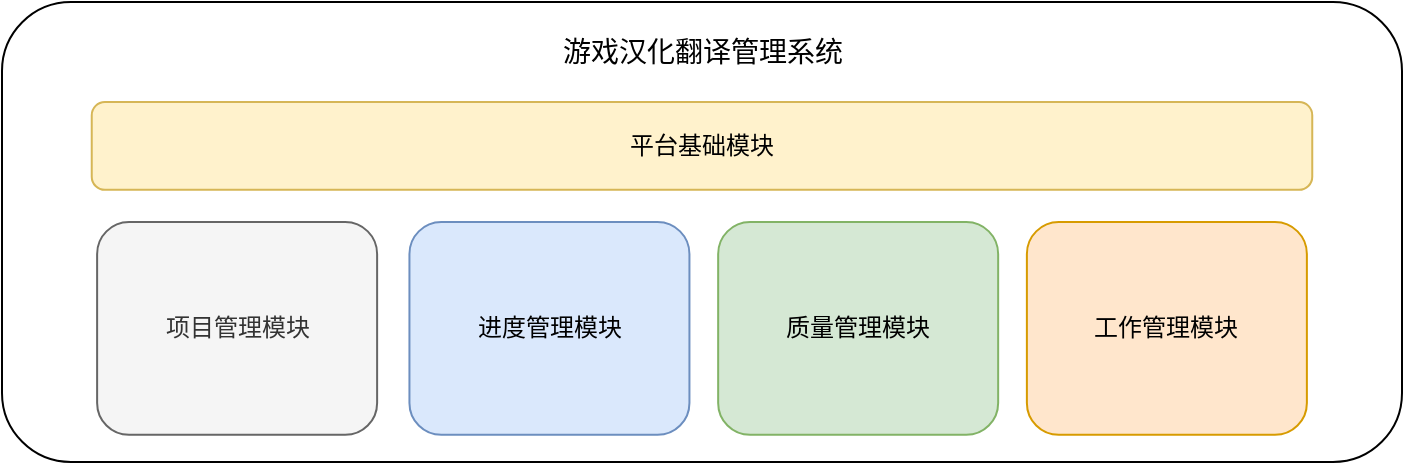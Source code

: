 <mxfile version="24.3.1" type="github">
  <diagram name="第 1 页" id="yD5oL04kpRb094ojWVLJ">
    <mxGraphModel dx="1094" dy="577" grid="1" gridSize="10" guides="1" tooltips="1" connect="1" arrows="1" fold="1" page="1" pageScale="1" pageWidth="827" pageHeight="1169" math="0" shadow="0">
      <root>
        <mxCell id="0" />
        <mxCell id="1" parent="0" />
        <mxCell id="NIBuFautabw_xoyIBmog-1" value="" style="group" vertex="1" connectable="0" parent="1">
          <mxGeometry x="30" y="30" width="700" height="230" as="geometry" />
        </mxCell>
        <mxCell id="zvsq0e2OFHEPThGRjLgI-11" value="" style="rounded=1;whiteSpace=wrap;html=1;" parent="NIBuFautabw_xoyIBmog-1" vertex="1">
          <mxGeometry width="700.0" height="230.0" as="geometry" />
        </mxCell>
        <mxCell id="zvsq0e2OFHEPThGRjLgI-12" value="平台基础模块" style="rounded=1;whiteSpace=wrap;html=1;fillColor=#fff2cc;strokeColor=#d6b656;" parent="NIBuFautabw_xoyIBmog-1" vertex="1">
          <mxGeometry x="44.872" y="49.996" width="610.256" height="43.909" as="geometry" />
        </mxCell>
        <mxCell id="zvsq0e2OFHEPThGRjLgI-13" value="项目管理模块" style="rounded=1;whiteSpace=wrap;html=1;fillColor=#f5f5f5;fontColor=#333333;strokeColor=#666666;horizontal=1;" parent="NIBuFautabw_xoyIBmog-1" vertex="1">
          <mxGeometry x="47.56" y="110" width="140" height="106.41" as="geometry" />
        </mxCell>
        <mxCell id="zvsq0e2OFHEPThGRjLgI-17" value="进度管理模块" style="rounded=1;whiteSpace=wrap;html=1;fillColor=#dae8fc;strokeColor=#6c8ebf;horizontal=1;" parent="NIBuFautabw_xoyIBmog-1" vertex="1">
          <mxGeometry x="203.72" y="110" width="140" height="106.41" as="geometry" />
        </mxCell>
        <mxCell id="zvsq0e2OFHEPThGRjLgI-18" value="质量管理模块" style="rounded=1;whiteSpace=wrap;html=1;fillColor=#d5e8d4;strokeColor=#82b366;horizontal=1;" parent="NIBuFautabw_xoyIBmog-1" vertex="1">
          <mxGeometry x="358.08" y="110" width="140" height="106.41" as="geometry" />
        </mxCell>
        <mxCell id="zvsq0e2OFHEPThGRjLgI-19" value="工作管理模块" style="rounded=1;whiteSpace=wrap;html=1;fillColor=#ffe6cc;strokeColor=#d79b00;horizontal=1;" parent="NIBuFautabw_xoyIBmog-1" vertex="1">
          <mxGeometry x="512.44" y="110" width="140" height="106.41" as="geometry" />
        </mxCell>
        <mxCell id="zvsq0e2OFHEPThGRjLgI-20" value="&lt;span style=&quot;font-size:10.5pt;mso-bidi-font-size:11.0pt;&lt;br/&gt;font-family:等线;mso-ascii-theme-font:minor-latin;mso-fareast-theme-font:minor-fareast;&lt;br/&gt;mso-hansi-theme-font:minor-latin;mso-bidi-font-family:&amp;quot;Times New Roman&amp;quot;;&lt;br/&gt;mso-bidi-theme-font:minor-bidi;mso-ansi-language:EN-US;mso-fareast-language:&lt;br/&gt;ZH-CN;mso-bidi-language:AR-SA&quot;&gt;游戏汉化翻译管理系统&lt;/span&gt;" style="text;html=1;align=center;verticalAlign=middle;resizable=0;points=[];autosize=1;strokeColor=none;fillColor=none;" parent="NIBuFautabw_xoyIBmog-1" vertex="1">
          <mxGeometry x="270.0" y="9.997" width="160" height="30" as="geometry" />
        </mxCell>
      </root>
    </mxGraphModel>
  </diagram>
</mxfile>
